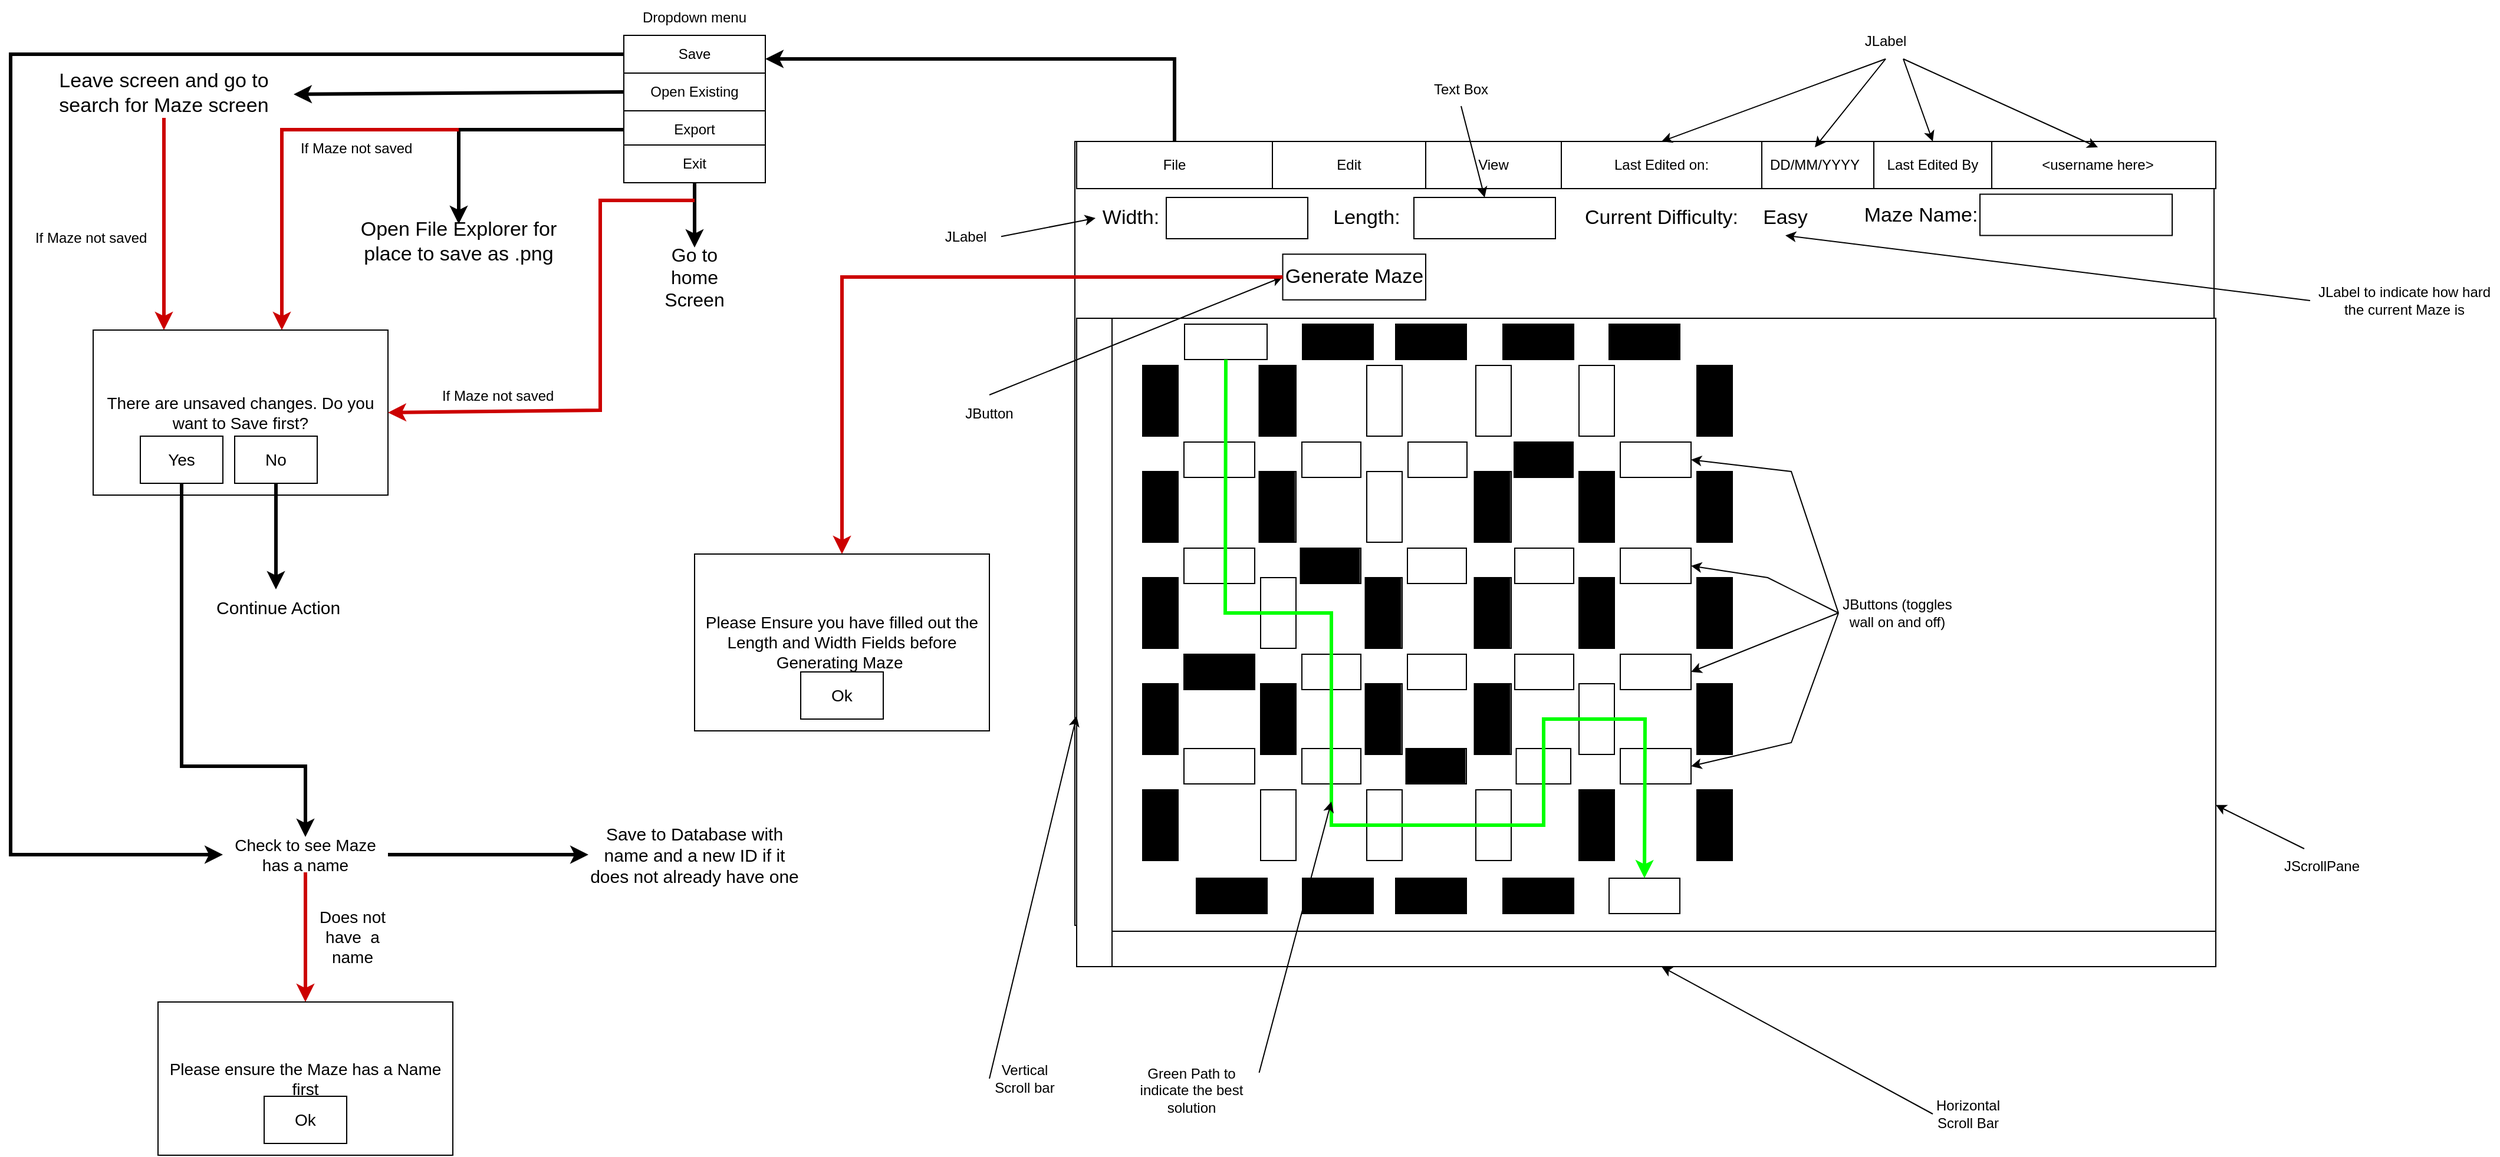<mxfile version="17.4.6" type="device"><diagram id="lL5gtAAGsgnhyDLahL6x" name="Page-1"><mxGraphModel dx="2889" dy="1154" grid="1" gridSize="10" guides="1" tooltips="1" connect="1" arrows="1" fold="1" page="1" pageScale="1" pageWidth="827" pageHeight="1169" math="0" shadow="0"><root><mxCell id="0"/><mxCell id="1" parent="0"/><mxCell id="yVYSDSKPwtt8UJFSdkEd-1" value="" style="rounded=0;whiteSpace=wrap;html=1;" vertex="1" parent="1"><mxGeometry x="122.5" y="150" width="966" height="665" as="geometry"/></mxCell><mxCell id="yVYSDSKPwtt8UJFSdkEd-2" value="" style="rounded=0;whiteSpace=wrap;html=1;" vertex="1" parent="1"><mxGeometry x="124" y="150" width="966" height="40" as="geometry"/></mxCell><mxCell id="yVYSDSKPwtt8UJFSdkEd-3" value="File" style="rounded=0;whiteSpace=wrap;html=1;" vertex="1" parent="1"><mxGeometry x="124" y="150" width="166" height="40" as="geometry"/></mxCell><mxCell id="yVYSDSKPwtt8UJFSdkEd-4" value="Edit" style="rounded=0;whiteSpace=wrap;html=1;" vertex="1" parent="1"><mxGeometry x="290" y="150" width="130" height="40" as="geometry"/></mxCell><mxCell id="yVYSDSKPwtt8UJFSdkEd-6" value="View" style="rounded=0;whiteSpace=wrap;html=1;" vertex="1" parent="1"><mxGeometry x="420" y="150" width="115" height="40" as="geometry"/></mxCell><mxCell id="yVYSDSKPwtt8UJFSdkEd-9" value="" style="rounded=0;whiteSpace=wrap;html=1;" vertex="1" parent="1"><mxGeometry x="150" y="820" width="940" height="30" as="geometry"/></mxCell><mxCell id="yVYSDSKPwtt8UJFSdkEd-17" value="" style="rounded=0;whiteSpace=wrap;html=1;" vertex="1" parent="1"><mxGeometry x="150" y="300" width="940" height="520" as="geometry"/></mxCell><mxCell id="yVYSDSKPwtt8UJFSdkEd-10" value="" style="rounded=0;whiteSpace=wrap;html=1;" vertex="1" parent="1"><mxGeometry x="124" y="300" width="30" height="550" as="geometry"/></mxCell><mxCell id="yVYSDSKPwtt8UJFSdkEd-11" value="" style="endArrow=classic;html=1;rounded=0;exitX=0.25;exitY=0;exitDx=0;exitDy=0;" edge="1" parent="1" source="yVYSDSKPwtt8UJFSdkEd-12"><mxGeometry width="50" height="50" relative="1" as="geometry"><mxPoint x="1170" y="700" as="sourcePoint"/><mxPoint x="1090" y="712.931" as="targetPoint"/></mxGeometry></mxCell><mxCell id="yVYSDSKPwtt8UJFSdkEd-12" value="JScrollPane" style="text;html=1;strokeColor=none;fillColor=none;align=center;verticalAlign=middle;whiteSpace=wrap;rounded=0;" vertex="1" parent="1"><mxGeometry x="1150" y="750" width="60" height="30" as="geometry"/></mxCell><mxCell id="yVYSDSKPwtt8UJFSdkEd-13" value="" style="endArrow=classic;html=1;rounded=0;exitX=0;exitY=0.5;exitDx=0;exitDy=0;" edge="1" parent="1" source="yVYSDSKPwtt8UJFSdkEd-14" target="yVYSDSKPwtt8UJFSdkEd-10"><mxGeometry width="50" height="50" relative="1" as="geometry"><mxPoint x="460" y="120" as="sourcePoint"/><mxPoint x="510" y="70" as="targetPoint"/></mxGeometry></mxCell><mxCell id="yVYSDSKPwtt8UJFSdkEd-14" value="Vertical Scroll bar" style="text;html=1;strokeColor=none;fillColor=none;align=center;verticalAlign=middle;whiteSpace=wrap;rounded=0;" vertex="1" parent="1"><mxGeometry x="50" y="930" width="60" height="30" as="geometry"/></mxCell><mxCell id="yVYSDSKPwtt8UJFSdkEd-15" value="" style="endArrow=classic;html=1;rounded=0;entryX=0.5;entryY=1;entryDx=0;entryDy=0;exitX=0;exitY=0.5;exitDx=0;exitDy=0;" edge="1" parent="1" source="yVYSDSKPwtt8UJFSdkEd-16" target="yVYSDSKPwtt8UJFSdkEd-9"><mxGeometry width="50" height="50" relative="1" as="geometry"><mxPoint x="880" y="990" as="sourcePoint"/><mxPoint x="860" y="950" as="targetPoint"/></mxGeometry></mxCell><mxCell id="yVYSDSKPwtt8UJFSdkEd-16" value="Horizontal Scroll Bar" style="text;html=1;strokeColor=none;fillColor=none;align=center;verticalAlign=middle;whiteSpace=wrap;rounded=0;" vertex="1" parent="1"><mxGeometry x="850" y="960" width="60" height="30" as="geometry"/></mxCell><mxCell id="yVYSDSKPwtt8UJFSdkEd-19" value="&lt;font style=&quot;font-size: 17px&quot;&gt;Width:&lt;/font&gt;" style="text;html=1;strokeColor=none;fillColor=none;align=center;verticalAlign=middle;whiteSpace=wrap;rounded=0;" vertex="1" parent="1"><mxGeometry x="140" y="200" width="60" height="30" as="geometry"/></mxCell><mxCell id="yVYSDSKPwtt8UJFSdkEd-20" value="" style="rounded=0;whiteSpace=wrap;html=1;fontSize=17;" vertex="1" parent="1"><mxGeometry x="200" y="197.5" width="120" height="35" as="geometry"/></mxCell><mxCell id="yVYSDSKPwtt8UJFSdkEd-22" value="&lt;font style=&quot;font-size: 17px&quot;&gt;Length:&lt;/font&gt;" style="text;html=1;strokeColor=none;fillColor=none;align=center;verticalAlign=middle;whiteSpace=wrap;rounded=0;" vertex="1" parent="1"><mxGeometry x="340" y="200" width="60" height="30" as="geometry"/></mxCell><mxCell id="yVYSDSKPwtt8UJFSdkEd-23" value="" style="rounded=0;whiteSpace=wrap;html=1;fontSize=17;" vertex="1" parent="1"><mxGeometry x="410" y="197.5" width="120" height="35" as="geometry"/></mxCell><mxCell id="yVYSDSKPwtt8UJFSdkEd-25" value="&lt;font style=&quot;font-size: 12px&quot;&gt;Text Box&lt;/font&gt;" style="text;html=1;strokeColor=none;fillColor=none;align=center;verticalAlign=middle;whiteSpace=wrap;rounded=0;fontSize=17;" vertex="1" parent="1"><mxGeometry x="420" y="90" width="60" height="30" as="geometry"/></mxCell><mxCell id="yVYSDSKPwtt8UJFSdkEd-26" value="" style="endArrow=classic;html=1;rounded=0;fontSize=12;entryX=0;entryY=0.5;entryDx=0;entryDy=0;exitX=1;exitY=0.5;exitDx=0;exitDy=0;" edge="1" parent="1" source="yVYSDSKPwtt8UJFSdkEd-27" target="yVYSDSKPwtt8UJFSdkEd-19"><mxGeometry width="50" height="50" relative="1" as="geometry"><mxPoint x="90" y="90" as="sourcePoint"/><mxPoint x="90" y="180" as="targetPoint"/></mxGeometry></mxCell><mxCell id="yVYSDSKPwtt8UJFSdkEd-27" value="JLabel" style="text;html=1;strokeColor=none;fillColor=none;align=center;verticalAlign=middle;whiteSpace=wrap;rounded=0;fontSize=12;" vertex="1" parent="1"><mxGeometry y="215.63" width="60" height="30" as="geometry"/></mxCell><mxCell id="yVYSDSKPwtt8UJFSdkEd-29" value="&lt;span style=&quot;font-size: 17px&quot;&gt;Maze Name:&lt;/span&gt;" style="text;html=1;strokeColor=none;fillColor=none;align=center;verticalAlign=middle;whiteSpace=wrap;rounded=0;" vertex="1" parent="1"><mxGeometry x="780" y="197.5" width="120" height="30" as="geometry"/></mxCell><mxCell id="yVYSDSKPwtt8UJFSdkEd-30" value="" style="rounded=0;whiteSpace=wrap;html=1;fontSize=17;" vertex="1" parent="1"><mxGeometry x="890" y="194.75" width="163" height="35" as="geometry"/></mxCell><mxCell id="yVYSDSKPwtt8UJFSdkEd-33" value="Last Edited on:" style="rounded=0;whiteSpace=wrap;html=1;fontSize=12;" vertex="1" parent="1"><mxGeometry x="535" y="150" width="170" height="40" as="geometry"/></mxCell><mxCell id="yVYSDSKPwtt8UJFSdkEd-34" value="" style="endArrow=classic;html=1;rounded=0;fontSize=12;entryX=0.5;entryY=0;entryDx=0;entryDy=0;exitX=0.5;exitY=1;exitDx=0;exitDy=0;" edge="1" parent="1" source="yVYSDSKPwtt8UJFSdkEd-25" target="yVYSDSKPwtt8UJFSdkEd-23"><mxGeometry width="50" height="50" relative="1" as="geometry"><mxPoint x="270" y="100" as="sourcePoint"/><mxPoint x="320" y="50" as="targetPoint"/></mxGeometry></mxCell><mxCell id="yVYSDSKPwtt8UJFSdkEd-36" value="Last Edited By" style="rounded=0;whiteSpace=wrap;html=1;fontSize=12;" vertex="1" parent="1"><mxGeometry x="800" y="150" width="100" height="40" as="geometry"/></mxCell><mxCell id="yVYSDSKPwtt8UJFSdkEd-39" value="DD/MM/YYYY" style="text;html=1;strokeColor=none;fillColor=none;align=center;verticalAlign=middle;whiteSpace=wrap;rounded=0;fontSize=12;" vertex="1" parent="1"><mxGeometry x="720" y="155" width="60" height="30" as="geometry"/></mxCell><mxCell id="yVYSDSKPwtt8UJFSdkEd-40" value="&amp;lt;username here&amp;gt;" style="text;html=1;strokeColor=none;fillColor=none;align=center;verticalAlign=middle;whiteSpace=wrap;rounded=0;fontSize=12;" vertex="1" parent="1"><mxGeometry x="920" y="155" width="140" height="30" as="geometry"/></mxCell><mxCell id="yVYSDSKPwtt8UJFSdkEd-41" value="" style="rounded=0;whiteSpace=wrap;html=1;fontSize=12;fillColor=#000000;" vertex="1" parent="1"><mxGeometry x="180" y="340" width="30" height="60" as="geometry"/></mxCell><mxCell id="yVYSDSKPwtt8UJFSdkEd-42" value="" style="rounded=0;whiteSpace=wrap;html=1;fontSize=12;fillColor=#000000;" vertex="1" parent="1"><mxGeometry x="180" y="430" width="30" height="60" as="geometry"/></mxCell><mxCell id="yVYSDSKPwtt8UJFSdkEd-43" value="" style="rounded=0;whiteSpace=wrap;html=1;fontSize=12;fillColor=#000000;" vertex="1" parent="1"><mxGeometry x="180" y="520" width="30" height="60" as="geometry"/></mxCell><mxCell id="yVYSDSKPwtt8UJFSdkEd-44" value="" style="rounded=0;whiteSpace=wrap;html=1;fontSize=12;fillColor=#000000;" vertex="1" parent="1"><mxGeometry x="180" y="610" width="30" height="60" as="geometry"/></mxCell><mxCell id="yVYSDSKPwtt8UJFSdkEd-45" value="" style="rounded=0;whiteSpace=wrap;html=1;fontSize=12;fillColor=#000000;" vertex="1" parent="1"><mxGeometry x="180" y="700" width="30" height="60" as="geometry"/></mxCell><mxCell id="yVYSDSKPwtt8UJFSdkEd-46" value="" style="rounded=0;whiteSpace=wrap;html=1;fontSize=12;fillColor=#000000;rotation=90;" vertex="1" parent="1"><mxGeometry x="240.5" y="760" width="30" height="60" as="geometry"/></mxCell><mxCell id="yVYSDSKPwtt8UJFSdkEd-47" value="" style="rounded=0;whiteSpace=wrap;html=1;fontSize=12;fillColor=#000000;rotation=90;" vertex="1" parent="1"><mxGeometry x="330.5" y="760" width="30" height="60" as="geometry"/></mxCell><mxCell id="yVYSDSKPwtt8UJFSdkEd-48" value="" style="rounded=0;whiteSpace=wrap;html=1;fontSize=12;fillColor=#000000;rotation=90;" vertex="1" parent="1"><mxGeometry x="409.5" y="760" width="30" height="60" as="geometry"/></mxCell><mxCell id="yVYSDSKPwtt8UJFSdkEd-49" value="" style="rounded=0;whiteSpace=wrap;html=1;fontSize=12;fillColor=#000000;rotation=90;" vertex="1" parent="1"><mxGeometry x="500.5" y="760" width="30" height="60" as="geometry"/></mxCell><mxCell id="yVYSDSKPwtt8UJFSdkEd-50" value="" style="rounded=0;whiteSpace=wrap;html=1;fontSize=12;fillColor=#FFFFFF;rotation=90;" vertex="1" parent="1"><mxGeometry x="590.5" y="760" width="30" height="60" as="geometry"/></mxCell><mxCell id="yVYSDSKPwtt8UJFSdkEd-51" value="" style="rounded=0;whiteSpace=wrap;html=1;fontSize=12;fillColor=#000000;" vertex="1" parent="1"><mxGeometry x="650" y="340" width="30" height="60" as="geometry"/></mxCell><mxCell id="yVYSDSKPwtt8UJFSdkEd-52" value="" style="rounded=0;whiteSpace=wrap;html=1;fontSize=12;fillColor=#000000;" vertex="1" parent="1"><mxGeometry x="650" y="430" width="30" height="60" as="geometry"/></mxCell><mxCell id="yVYSDSKPwtt8UJFSdkEd-53" value="" style="rounded=0;whiteSpace=wrap;html=1;fontSize=12;fillColor=#000000;" vertex="1" parent="1"><mxGeometry x="650" y="520" width="30" height="60" as="geometry"/></mxCell><mxCell id="yVYSDSKPwtt8UJFSdkEd-54" value="" style="rounded=0;whiteSpace=wrap;html=1;fontSize=12;fillColor=#000000;" vertex="1" parent="1"><mxGeometry x="650" y="610" width="30" height="60" as="geometry"/></mxCell><mxCell id="yVYSDSKPwtt8UJFSdkEd-55" value="" style="rounded=0;whiteSpace=wrap;html=1;fontSize=12;fillColor=#000000;" vertex="1" parent="1"><mxGeometry x="650" y="700" width="30" height="60" as="geometry"/></mxCell><mxCell id="yVYSDSKPwtt8UJFSdkEd-56" value="" style="rounded=0;whiteSpace=wrap;html=1;fontSize=12;fillColor=#FFFFFF;rotation=90;" vertex="1" parent="1"><mxGeometry x="235.5" y="285" width="30" height="70" as="geometry"/></mxCell><mxCell id="yVYSDSKPwtt8UJFSdkEd-57" value="" style="rounded=0;whiteSpace=wrap;html=1;fontSize=12;fillColor=#000000;rotation=90;" vertex="1" parent="1"><mxGeometry x="330.5" y="290" width="30" height="60" as="geometry"/></mxCell><mxCell id="yVYSDSKPwtt8UJFSdkEd-58" value="" style="rounded=0;whiteSpace=wrap;html=1;fontSize=12;fillColor=#000000;rotation=90;" vertex="1" parent="1"><mxGeometry x="409.5" y="290" width="30" height="60" as="geometry"/></mxCell><mxCell id="yVYSDSKPwtt8UJFSdkEd-59" value="" style="rounded=0;whiteSpace=wrap;html=1;fontSize=12;fillColor=#000000;rotation=90;" vertex="1" parent="1"><mxGeometry x="500.5" y="290" width="30" height="60" as="geometry"/></mxCell><mxCell id="yVYSDSKPwtt8UJFSdkEd-60" value="" style="rounded=0;whiteSpace=wrap;html=1;fontSize=12;fillColor=#000000;rotation=90;" vertex="1" parent="1"><mxGeometry x="590.5" y="290" width="30" height="60" as="geometry"/></mxCell><mxCell id="yVYSDSKPwtt8UJFSdkEd-61" value="" style="rounded=0;whiteSpace=wrap;html=1;fontSize=12;fillColor=#FFFFFF;rotation=90;" vertex="1" parent="1"><mxGeometry x="230" y="650" width="30" height="60" as="geometry"/></mxCell><mxCell id="yVYSDSKPwtt8UJFSdkEd-62" value="" style="rounded=0;whiteSpace=wrap;html=1;fontSize=12;fillColor=#FFFFFF;rotation=90;" vertex="1" parent="1"><mxGeometry x="325" y="655" width="30" height="50" as="geometry"/></mxCell><mxCell id="yVYSDSKPwtt8UJFSdkEd-63" value="" style="rounded=0;whiteSpace=wrap;html=1;fontSize=12;fillColor=#FFFFFF;rotation=90;" vertex="1" parent="1"><mxGeometry x="414.5" y="655" width="30" height="50" as="geometry"/></mxCell><mxCell id="yVYSDSKPwtt8UJFSdkEd-64" value="" style="rounded=0;whiteSpace=wrap;html=1;fontSize=12;fillColor=#FFFFFF;rotation=90;" vertex="1" parent="1"><mxGeometry x="504.88" y="656.88" width="30" height="46.25" as="geometry"/></mxCell><mxCell id="yVYSDSKPwtt8UJFSdkEd-65" value="" style="rounded=0;whiteSpace=wrap;html=1;fontSize=12;fillColor=#FFFFFF;rotation=90;" vertex="1" parent="1"><mxGeometry x="600" y="650" width="30" height="60" as="geometry"/></mxCell><mxCell id="yVYSDSKPwtt8UJFSdkEd-76" value="" style="rounded=0;whiteSpace=wrap;html=1;fontSize=12;fillColor=#000000;rotation=90;" vertex="1" parent="1"><mxGeometry x="230" y="570" width="30" height="60" as="geometry"/></mxCell><mxCell id="yVYSDSKPwtt8UJFSdkEd-77" value="" style="rounded=0;whiteSpace=wrap;html=1;fontSize=12;fillColor=#FFFFFF;rotation=90;" vertex="1" parent="1"><mxGeometry x="325" y="575" width="30" height="50" as="geometry"/></mxCell><mxCell id="yVYSDSKPwtt8UJFSdkEd-78" value="" style="rounded=0;whiteSpace=wrap;html=1;fontSize=12;fillColor=#FFFFFF;rotation=90;" vertex="1" parent="1"><mxGeometry x="414.5" y="575" width="30" height="50" as="geometry"/></mxCell><mxCell id="yVYSDSKPwtt8UJFSdkEd-79" value="" style="rounded=0;whiteSpace=wrap;html=1;fontSize=12;fillColor=#FFFFFF;rotation=90;" vertex="1" parent="1"><mxGeometry x="505.5" y="575" width="30" height="50" as="geometry"/></mxCell><mxCell id="yVYSDSKPwtt8UJFSdkEd-80" value="" style="rounded=0;whiteSpace=wrap;html=1;fontSize=12;fillColor=#FFFFFF;rotation=90;" vertex="1" parent="1"><mxGeometry x="600" y="570" width="30" height="60" as="geometry"/></mxCell><mxCell id="yVYSDSKPwtt8UJFSdkEd-81" value="" style="rounded=0;whiteSpace=wrap;html=1;fontSize=12;fillColor=#FFFFFF;rotation=90;" vertex="1" parent="1"><mxGeometry x="230" y="480" width="30" height="60" as="geometry"/></mxCell><mxCell id="yVYSDSKPwtt8UJFSdkEd-82" value="" style="rounded=0;whiteSpace=wrap;html=1;fontSize=12;fillColor=#FFFFFF;rotation=90;" vertex="1" parent="1"><mxGeometry x="325" y="485" width="30" height="50" as="geometry"/></mxCell><mxCell id="yVYSDSKPwtt8UJFSdkEd-83" value="" style="rounded=0;whiteSpace=wrap;html=1;fontSize=12;fillColor=#FFFFFF;rotation=90;" vertex="1" parent="1"><mxGeometry x="414.5" y="485" width="30" height="50" as="geometry"/></mxCell><mxCell id="yVYSDSKPwtt8UJFSdkEd-84" value="" style="rounded=0;whiteSpace=wrap;html=1;fontSize=12;fillColor=#FFFFFF;rotation=90;" vertex="1" parent="1"><mxGeometry x="505.5" y="485" width="30" height="50" as="geometry"/></mxCell><mxCell id="yVYSDSKPwtt8UJFSdkEd-85" value="" style="rounded=0;whiteSpace=wrap;html=1;fontSize=12;fillColor=#FFFFFF;rotation=90;" vertex="1" parent="1"><mxGeometry x="600" y="480" width="30" height="60" as="geometry"/></mxCell><mxCell id="yVYSDSKPwtt8UJFSdkEd-86" value="" style="rounded=0;whiteSpace=wrap;html=1;fontSize=12;fillColor=#FFFFFF;rotation=90;" vertex="1" parent="1"><mxGeometry x="230" y="390" width="30" height="60" as="geometry"/></mxCell><mxCell id="yVYSDSKPwtt8UJFSdkEd-87" value="" style="rounded=0;whiteSpace=wrap;html=1;fontSize=12;fillColor=#FFFFFF;rotation=90;" vertex="1" parent="1"><mxGeometry x="325" y="395" width="30" height="50" as="geometry"/></mxCell><mxCell id="yVYSDSKPwtt8UJFSdkEd-88" value="" style="rounded=0;whiteSpace=wrap;html=1;fontSize=12;fillColor=#FFFFFF;rotation=90;" vertex="1" parent="1"><mxGeometry x="415" y="395" width="30" height="50" as="geometry"/></mxCell><mxCell id="yVYSDSKPwtt8UJFSdkEd-89" value="" style="rounded=0;whiteSpace=wrap;html=1;fontSize=12;fillColor=#000000;rotation=90;" vertex="1" parent="1"><mxGeometry x="505" y="395" width="30" height="50" as="geometry"/></mxCell><mxCell id="yVYSDSKPwtt8UJFSdkEd-90" value="" style="rounded=0;whiteSpace=wrap;html=1;fontSize=12;fillColor=#FFFFFF;rotation=90;" vertex="1" parent="1"><mxGeometry x="600" y="390" width="30" height="60" as="geometry"/></mxCell><mxCell id="yVYSDSKPwtt8UJFSdkEd-91" value="" style="rounded=0;whiteSpace=wrap;html=1;fontSize=12;fillColor=#000000;rotation=0;" vertex="1" parent="1"><mxGeometry x="280" y="340" width="30" height="60" as="geometry"/></mxCell><mxCell id="yVYSDSKPwtt8UJFSdkEd-92" value="" style="rounded=0;whiteSpace=wrap;html=1;fontSize=12;fillColor=#FFFFFF;rotation=0;" vertex="1" parent="1"><mxGeometry x="280" y="430" width="30" height="60" as="geometry"/></mxCell><mxCell id="yVYSDSKPwtt8UJFSdkEd-93" value="" style="rounded=0;whiteSpace=wrap;html=1;fontSize=12;fillColor=#FFFFFF;rotation=0;" vertex="1" parent="1"><mxGeometry x="280" y="520" width="30" height="60" as="geometry"/></mxCell><mxCell id="yVYSDSKPwtt8UJFSdkEd-94" value="" style="rounded=0;whiteSpace=wrap;html=1;fontSize=12;fillColor=#000000;rotation=0;" vertex="1" parent="1"><mxGeometry x="280" y="610" width="30" height="60" as="geometry"/></mxCell><mxCell id="yVYSDSKPwtt8UJFSdkEd-95" value="" style="rounded=0;whiteSpace=wrap;html=1;fontSize=12;fillColor=#FFFFFF;rotation=0;" vertex="1" parent="1"><mxGeometry x="280" y="700" width="30" height="60" as="geometry"/></mxCell><mxCell id="yVYSDSKPwtt8UJFSdkEd-96" value="" style="rounded=0;whiteSpace=wrap;html=1;fontSize=12;fillColor=#FFFFFF;rotation=0;" vertex="1" parent="1"><mxGeometry x="370" y="340" width="30" height="60" as="geometry"/></mxCell><mxCell id="yVYSDSKPwtt8UJFSdkEd-97" value="" style="rounded=0;whiteSpace=wrap;html=1;fontSize=12;fillColor=#FFFFFF;rotation=0;" vertex="1" parent="1"><mxGeometry x="370" y="430" width="30" height="60" as="geometry"/></mxCell><mxCell id="yVYSDSKPwtt8UJFSdkEd-98" value="" style="rounded=0;whiteSpace=wrap;html=1;fontSize=12;fillColor=#FFFFFF;rotation=0;" vertex="1" parent="1"><mxGeometry x="370" y="520" width="30" height="60" as="geometry"/></mxCell><mxCell id="yVYSDSKPwtt8UJFSdkEd-99" value="" style="rounded=0;whiteSpace=wrap;html=1;fontSize=12;fillColor=#FFFFFF;rotation=0;" vertex="1" parent="1"><mxGeometry x="370" y="610" width="30" height="60" as="geometry"/></mxCell><mxCell id="yVYSDSKPwtt8UJFSdkEd-100" value="" style="rounded=0;whiteSpace=wrap;html=1;fontSize=12;fillColor=#FFFFFF;rotation=0;" vertex="1" parent="1"><mxGeometry x="370" y="700" width="30" height="60" as="geometry"/></mxCell><mxCell id="yVYSDSKPwtt8UJFSdkEd-101" value="" style="rounded=0;whiteSpace=wrap;html=1;fontSize=12;fillColor=#FFFFFF;rotation=0;" vertex="1" parent="1"><mxGeometry x="462.5" y="340" width="30" height="60" as="geometry"/></mxCell><mxCell id="yVYSDSKPwtt8UJFSdkEd-102" value="" style="rounded=0;whiteSpace=wrap;html=1;fontSize=12;fillColor=#FFFFFF;rotation=0;" vertex="1" parent="1"><mxGeometry x="462.5" y="430" width="30" height="60" as="geometry"/></mxCell><mxCell id="yVYSDSKPwtt8UJFSdkEd-103" value="" style="rounded=0;whiteSpace=wrap;html=1;fontSize=12;fillColor=#FFFFFF;rotation=0;" vertex="1" parent="1"><mxGeometry x="462.5" y="520" width="30" height="60" as="geometry"/></mxCell><mxCell id="yVYSDSKPwtt8UJFSdkEd-104" value="" style="rounded=0;whiteSpace=wrap;html=1;fontSize=12;fillColor=#FFFFFF;rotation=0;" vertex="1" parent="1"><mxGeometry x="462.5" y="610" width="30" height="60" as="geometry"/></mxCell><mxCell id="yVYSDSKPwtt8UJFSdkEd-105" value="" style="rounded=0;whiteSpace=wrap;html=1;fontSize=12;fillColor=#FFFFFF;rotation=0;" vertex="1" parent="1"><mxGeometry x="462.5" y="700" width="30" height="60" as="geometry"/></mxCell><mxCell id="yVYSDSKPwtt8UJFSdkEd-106" value="" style="rounded=0;whiteSpace=wrap;html=1;fontSize=12;fillColor=#FFFFFF;rotation=0;" vertex="1" parent="1"><mxGeometry x="550" y="340" width="30" height="60" as="geometry"/></mxCell><mxCell id="yVYSDSKPwtt8UJFSdkEd-107" value="" style="rounded=0;whiteSpace=wrap;html=1;fontSize=12;fillColor=#000000;rotation=0;" vertex="1" parent="1"><mxGeometry x="550" y="430" width="30" height="60" as="geometry"/></mxCell><mxCell id="yVYSDSKPwtt8UJFSdkEd-108" value="" style="rounded=0;whiteSpace=wrap;html=1;fontSize=12;fillColor=#000000;rotation=0;" vertex="1" parent="1"><mxGeometry x="550" y="520" width="30" height="60" as="geometry"/></mxCell><mxCell id="yVYSDSKPwtt8UJFSdkEd-109" value="" style="rounded=0;whiteSpace=wrap;html=1;fontSize=12;fillColor=#FFFFFF;rotation=0;" vertex="1" parent="1"><mxGeometry x="550" y="610" width="30" height="60" as="geometry"/></mxCell><mxCell id="yVYSDSKPwtt8UJFSdkEd-110" value="" style="rounded=0;whiteSpace=wrap;html=1;fontSize=12;fillColor=#000000;rotation=0;" vertex="1" parent="1"><mxGeometry x="550" y="700" width="30" height="60" as="geometry"/></mxCell><mxCell id="yVYSDSKPwtt8UJFSdkEd-111" value="&lt;font style=&quot;font-size: 17px&quot;&gt;Generate Maze&lt;/font&gt;" style="rounded=0;whiteSpace=wrap;html=1;fontSize=12;fillColor=#FFFFFF;" vertex="1" parent="1"><mxGeometry x="298.75" y="245.63" width="121.25" height="38.75" as="geometry"/></mxCell><mxCell id="yVYSDSKPwtt8UJFSdkEd-112" value="" style="endArrow=classic;html=1;rounded=0;fontSize=17;entryX=0;entryY=0.5;entryDx=0;entryDy=0;exitX=0.5;exitY=0;exitDx=0;exitDy=0;" edge="1" parent="1" source="yVYSDSKPwtt8UJFSdkEd-113" target="yVYSDSKPwtt8UJFSdkEd-111"><mxGeometry width="50" height="50" relative="1" as="geometry"><mxPoint x="540" y="100" as="sourcePoint"/><mxPoint x="640" y="30" as="targetPoint"/></mxGeometry></mxCell><mxCell id="yVYSDSKPwtt8UJFSdkEd-113" value="&lt;font style=&quot;font-size: 12px&quot;&gt;JButton&lt;/font&gt;" style="text;html=1;strokeColor=none;fillColor=none;align=center;verticalAlign=middle;whiteSpace=wrap;rounded=0;fontSize=17;" vertex="1" parent="1"><mxGeometry x="20" y="365" width="60" height="30" as="geometry"/></mxCell><mxCell id="yVYSDSKPwtt8UJFSdkEd-115" value="" style="endArrow=classic;html=1;rounded=0;fontSize=12;entryX=0.5;entryY=0;entryDx=0;entryDy=0;exitX=0.5;exitY=1;exitDx=0;exitDy=0;" edge="1" parent="1" source="yVYSDSKPwtt8UJFSdkEd-116" target="yVYSDSKPwtt8UJFSdkEd-33"><mxGeometry width="50" height="50" relative="1" as="geometry"><mxPoint x="690" y="80" as="sourcePoint"/><mxPoint x="740" y="70" as="targetPoint"/></mxGeometry></mxCell><mxCell id="yVYSDSKPwtt8UJFSdkEd-116" value="JLabel" style="text;html=1;strokeColor=none;fillColor=none;align=center;verticalAlign=middle;whiteSpace=wrap;rounded=0;fontSize=12;" vertex="1" parent="1"><mxGeometry x="780" y="50" width="60" height="30" as="geometry"/></mxCell><mxCell id="yVYSDSKPwtt8UJFSdkEd-117" value="" style="endArrow=classic;html=1;rounded=0;fontSize=12;exitX=0.5;exitY=1;exitDx=0;exitDy=0;entryX=0.5;entryY=0;entryDx=0;entryDy=0;" edge="1" parent="1" source="yVYSDSKPwtt8UJFSdkEd-116" target="yVYSDSKPwtt8UJFSdkEd-39"><mxGeometry width="50" height="50" relative="1" as="geometry"><mxPoint x="780" y="100" as="sourcePoint"/><mxPoint x="830" y="50" as="targetPoint"/></mxGeometry></mxCell><mxCell id="yVYSDSKPwtt8UJFSdkEd-118" value="" style="endArrow=classic;html=1;rounded=0;fontSize=12;exitX=0.75;exitY=1;exitDx=0;exitDy=0;entryX=0.5;entryY=0;entryDx=0;entryDy=0;" edge="1" parent="1" source="yVYSDSKPwtt8UJFSdkEd-116" target="yVYSDSKPwtt8UJFSdkEd-36"><mxGeometry width="50" height="50" relative="1" as="geometry"><mxPoint x="740" y="60" as="sourcePoint"/><mxPoint x="850" y="70" as="targetPoint"/></mxGeometry></mxCell><mxCell id="yVYSDSKPwtt8UJFSdkEd-119" value="" style="endArrow=classic;html=1;rounded=0;fontSize=12;exitX=0.75;exitY=1;exitDx=0;exitDy=0;entryX=0.5;entryY=0;entryDx=0;entryDy=0;" edge="1" parent="1" source="yVYSDSKPwtt8UJFSdkEd-116" target="yVYSDSKPwtt8UJFSdkEd-40"><mxGeometry width="50" height="50" relative="1" as="geometry"><mxPoint x="920" y="130" as="sourcePoint"/><mxPoint x="970" y="80" as="targetPoint"/></mxGeometry></mxCell><mxCell id="yVYSDSKPwtt8UJFSdkEd-120" value="JButtons (toggles wall on and off)" style="text;html=1;strokeColor=none;fillColor=none;align=center;verticalAlign=middle;whiteSpace=wrap;rounded=0;fontSize=12;" vertex="1" parent="1"><mxGeometry x="770" y="535" width="100" height="30" as="geometry"/></mxCell><mxCell id="yVYSDSKPwtt8UJFSdkEd-121" value="" style="endArrow=classic;html=1;rounded=0;fontSize=12;entryX=0.5;entryY=0;entryDx=0;entryDy=0;exitX=0;exitY=0.5;exitDx=0;exitDy=0;" edge="1" parent="1" source="yVYSDSKPwtt8UJFSdkEd-120" target="yVYSDSKPwtt8UJFSdkEd-90"><mxGeometry width="50" height="50" relative="1" as="geometry"><mxPoint x="700" y="460" as="sourcePoint"/><mxPoint x="750" y="410" as="targetPoint"/><Array as="points"><mxPoint x="730" y="430"/></Array></mxGeometry></mxCell><mxCell id="yVYSDSKPwtt8UJFSdkEd-122" value="" style="endArrow=classic;html=1;rounded=0;fontSize=12;entryX=0.5;entryY=0;entryDx=0;entryDy=0;exitX=0;exitY=0.5;exitDx=0;exitDy=0;" edge="1" parent="1" source="yVYSDSKPwtt8UJFSdkEd-120" target="yVYSDSKPwtt8UJFSdkEd-85"><mxGeometry width="50" height="50" relative="1" as="geometry"><mxPoint x="830" y="700" as="sourcePoint"/><mxPoint x="880" y="650" as="targetPoint"/><Array as="points"><mxPoint x="710" y="520"/></Array></mxGeometry></mxCell><mxCell id="yVYSDSKPwtt8UJFSdkEd-123" value="" style="endArrow=classic;html=1;rounded=0;fontSize=12;entryX=0.5;entryY=0;entryDx=0;entryDy=0;exitX=0;exitY=0.5;exitDx=0;exitDy=0;" edge="1" parent="1" source="yVYSDSKPwtt8UJFSdkEd-120" target="yVYSDSKPwtt8UJFSdkEd-80"><mxGeometry width="50" height="50" relative="1" as="geometry"><mxPoint x="750" y="690" as="sourcePoint"/><mxPoint x="800" y="640" as="targetPoint"/></mxGeometry></mxCell><mxCell id="yVYSDSKPwtt8UJFSdkEd-124" value="" style="endArrow=classic;html=1;rounded=0;fontSize=12;entryX=0.5;entryY=0;entryDx=0;entryDy=0;exitX=0;exitY=0.5;exitDx=0;exitDy=0;" edge="1" parent="1" source="yVYSDSKPwtt8UJFSdkEd-120" target="yVYSDSKPwtt8UJFSdkEd-65"><mxGeometry width="50" height="50" relative="1" as="geometry"><mxPoint x="790" y="730" as="sourcePoint"/><mxPoint x="840" y="680" as="targetPoint"/><Array as="points"><mxPoint x="730" y="660"/></Array></mxGeometry></mxCell><mxCell id="yVYSDSKPwtt8UJFSdkEd-125" value="" style="rounded=0;whiteSpace=wrap;html=1;fontSize=12;fillColor=#000000;rotation=0;" vertex="1" parent="1"><mxGeometry x="278.75" y="340" width="30" height="60" as="geometry"/></mxCell><mxCell id="yVYSDSKPwtt8UJFSdkEd-126" value="" style="rounded=0;whiteSpace=wrap;html=1;fontSize=12;fillColor=#000000;rotation=0;" vertex="1" parent="1"><mxGeometry x="278.75" y="430" width="30" height="60" as="geometry"/></mxCell><mxCell id="yVYSDSKPwtt8UJFSdkEd-127" value="" style="rounded=0;whiteSpace=wrap;html=1;fontSize=12;fillColor=#000000;rotation=90;" vertex="1" parent="1"><mxGeometry x="323.75" y="485" width="30" height="50" as="geometry"/></mxCell><mxCell id="yVYSDSKPwtt8UJFSdkEd-128" value="" style="rounded=0;whiteSpace=wrap;html=1;fontSize=12;fillColor=#000000;rotation=0;" vertex="1" parent="1"><mxGeometry x="368.75" y="520" width="30" height="60" as="geometry"/></mxCell><mxCell id="yVYSDSKPwtt8UJFSdkEd-129" value="" style="rounded=0;whiteSpace=wrap;html=1;fontSize=12;fillColor=#000000;rotation=0;" vertex="1" parent="1"><mxGeometry x="368.75" y="610" width="30" height="60" as="geometry"/></mxCell><mxCell id="yVYSDSKPwtt8UJFSdkEd-130" value="" style="rounded=0;whiteSpace=wrap;html=1;fontSize=12;fillColor=#000000;rotation=90;" vertex="1" parent="1"><mxGeometry x="413.25" y="655" width="30" height="50" as="geometry"/></mxCell><mxCell id="yVYSDSKPwtt8UJFSdkEd-131" value="" style="rounded=0;whiteSpace=wrap;html=1;fontSize=12;fillColor=#000000;rotation=0;" vertex="1" parent="1"><mxGeometry x="461.25" y="610" width="30" height="60" as="geometry"/></mxCell><mxCell id="yVYSDSKPwtt8UJFSdkEd-132" value="" style="rounded=0;whiteSpace=wrap;html=1;fontSize=12;fillColor=#000000;rotation=0;" vertex="1" parent="1"><mxGeometry x="461.25" y="520" width="30" height="60" as="geometry"/></mxCell><mxCell id="yVYSDSKPwtt8UJFSdkEd-133" value="" style="rounded=0;whiteSpace=wrap;html=1;fontSize=12;fillColor=#000000;rotation=0;" vertex="1" parent="1"><mxGeometry x="461.25" y="430" width="30" height="60" as="geometry"/></mxCell><mxCell id="yVYSDSKPwtt8UJFSdkEd-134" value="" style="endArrow=classic;html=1;rounded=0;fontSize=12;strokeColor=#00FF00;strokeWidth=3;exitX=1;exitY=0.5;exitDx=0;exitDy=0;entryX=0;entryY=0.5;entryDx=0;entryDy=0;" edge="1" parent="1" source="yVYSDSKPwtt8UJFSdkEd-56" target="yVYSDSKPwtt8UJFSdkEd-50"><mxGeometry width="50" height="50" relative="1" as="geometry"><mxPoint x="440" y="950" as="sourcePoint"/><mxPoint x="490" y="900" as="targetPoint"/><Array as="points"><mxPoint x="250" y="550"/><mxPoint x="340" y="550"/><mxPoint x="340" y="730"/><mxPoint x="520" y="730"/><mxPoint x="520" y="640"/><mxPoint x="606" y="640"/></Array></mxGeometry></mxCell><mxCell id="yVYSDSKPwtt8UJFSdkEd-140" value="Current Difficulty:" style="text;html=1;strokeColor=none;fillColor=none;align=center;verticalAlign=middle;whiteSpace=wrap;rounded=0;fontSize=17;" vertex="1" parent="1"><mxGeometry x="545" y="199.75" width="150" height="30" as="geometry"/></mxCell><mxCell id="yVYSDSKPwtt8UJFSdkEd-141" value="Easy" style="text;html=1;strokeColor=none;fillColor=none;align=center;verticalAlign=middle;whiteSpace=wrap;rounded=0;fontSize=17;" vertex="1" parent="1"><mxGeometry x="695" y="199.75" width="60" height="30" as="geometry"/></mxCell><mxCell id="yVYSDSKPwtt8UJFSdkEd-142" value="" style="endArrow=classic;html=1;rounded=0;fontSize=17;strokeColor=#000000;strokeWidth=1;entryX=0.5;entryY=1;entryDx=0;entryDy=0;exitX=0;exitY=0.5;exitDx=0;exitDy=0;" edge="1" parent="1" source="yVYSDSKPwtt8UJFSdkEd-144" target="yVYSDSKPwtt8UJFSdkEd-141"><mxGeometry width="50" height="50" relative="1" as="geometry"><mxPoint x="1240" y="280" as="sourcePoint"/><mxPoint x="715" y="230" as="targetPoint"/></mxGeometry></mxCell><mxCell id="yVYSDSKPwtt8UJFSdkEd-144" value="JLabel to indicate how hard the current Maze is" style="text;html=1;strokeColor=none;fillColor=none;align=center;verticalAlign=middle;whiteSpace=wrap;rounded=0;fontSize=12;" vertex="1" parent="1"><mxGeometry x="1170" y="270" width="160" height="30" as="geometry"/></mxCell><mxCell id="yVYSDSKPwtt8UJFSdkEd-145" value="" style="endArrow=classic;html=1;rounded=0;fontSize=12;strokeColor=#000000;strokeWidth=1;exitX=1;exitY=0;exitDx=0;exitDy=0;" edge="1" parent="1" source="yVYSDSKPwtt8UJFSdkEd-146"><mxGeometry width="50" height="50" relative="1" as="geometry"><mxPoint x="220" y="940" as="sourcePoint"/><mxPoint x="340" y="710" as="targetPoint"/></mxGeometry></mxCell><mxCell id="yVYSDSKPwtt8UJFSdkEd-146" value="Green Path to indicate the best solution" style="text;html=1;strokeColor=none;fillColor=none;align=center;verticalAlign=middle;whiteSpace=wrap;rounded=0;fontSize=12;" vertex="1" parent="1"><mxGeometry x="163.75" y="940" width="115" height="30" as="geometry"/></mxCell><mxCell id="yVYSDSKPwtt8UJFSdkEd-147" value="" style="endArrow=classic;html=1;rounded=0;fontSize=12;strokeColor=#000000;strokeWidth=3;exitX=0.5;exitY=0;exitDx=0;exitDy=0;" edge="1" parent="1" source="yVYSDSKPwtt8UJFSdkEd-3"><mxGeometry width="50" height="50" relative="1" as="geometry"><mxPoint x="200" y="120" as="sourcePoint"/><mxPoint x="-140" y="80" as="targetPoint"/><Array as="points"><mxPoint x="207" y="80"/></Array></mxGeometry></mxCell><mxCell id="yVYSDSKPwtt8UJFSdkEd-148" value="" style="rounded=0;whiteSpace=wrap;html=1;fontSize=12;fillColor=#FFFFFF;" vertex="1" parent="1"><mxGeometry x="-260" y="60" width="120" height="120" as="geometry"/></mxCell><mxCell id="yVYSDSKPwtt8UJFSdkEd-149" value="Dropdown menu" style="text;html=1;strokeColor=none;fillColor=none;align=center;verticalAlign=middle;whiteSpace=wrap;rounded=0;fontSize=12;" vertex="1" parent="1"><mxGeometry x="-255" y="30" width="110" height="30" as="geometry"/></mxCell><mxCell id="yVYSDSKPwtt8UJFSdkEd-150" value="Save" style="rounded=0;whiteSpace=wrap;html=1;fontSize=12;fillColor=#FFFFFF;" vertex="1" parent="1"><mxGeometry x="-260" y="60" width="120" height="32" as="geometry"/></mxCell><mxCell id="yVYSDSKPwtt8UJFSdkEd-151" value="Export" style="rounded=0;whiteSpace=wrap;html=1;fontSize=12;fillColor=#FFFFFF;" vertex="1" parent="1"><mxGeometry x="-260" y="124" width="120" height="32" as="geometry"/></mxCell><mxCell id="yVYSDSKPwtt8UJFSdkEd-152" value="Exit" style="rounded=0;whiteSpace=wrap;html=1;fontSize=12;fillColor=#FFFFFF;" vertex="1" parent="1"><mxGeometry x="-260" y="153" width="120" height="32" as="geometry"/></mxCell><mxCell id="yVYSDSKPwtt8UJFSdkEd-154" value="Open Existing" style="rounded=0;whiteSpace=wrap;html=1;fontSize=12;fillColor=#FFFFFF;" vertex="1" parent="1"><mxGeometry x="-260" y="92" width="120" height="32" as="geometry"/></mxCell><mxCell id="yVYSDSKPwtt8UJFSdkEd-155" value="" style="endArrow=classic;html=1;rounded=0;fontSize=12;strokeColor=#000000;strokeWidth=3;exitX=0;exitY=0.5;exitDx=0;exitDy=0;entryX=0;entryY=0.5;entryDx=0;entryDy=0;" edge="1" parent="1" source="yVYSDSKPwtt8UJFSdkEd-150" target="yVYSDSKPwtt8UJFSdkEd-175"><mxGeometry width="50" height="50" relative="1" as="geometry"><mxPoint x="-220" y="300" as="sourcePoint"/><mxPoint x="-540" y="76" as="targetPoint"/><Array as="points"><mxPoint x="-780" y="76"/><mxPoint x="-780" y="755"/></Array></mxGeometry></mxCell><mxCell id="yVYSDSKPwtt8UJFSdkEd-158" value="" style="endArrow=classic;html=1;rounded=0;fontSize=12;strokeColor=#000000;strokeWidth=3;exitX=0;exitY=0.5;exitDx=0;exitDy=0;" edge="1" parent="1" source="yVYSDSKPwtt8UJFSdkEd-154"><mxGeometry width="50" height="50" relative="1" as="geometry"><mxPoint x="-160" y="310" as="sourcePoint"/><mxPoint x="-540" y="110" as="targetPoint"/></mxGeometry></mxCell><mxCell id="yVYSDSKPwtt8UJFSdkEd-159" value="&lt;font style=&quot;font-size: 17px&quot;&gt;Leave screen and go to search for Maze screen&lt;/font&gt;" style="text;html=1;strokeColor=none;fillColor=none;align=center;verticalAlign=middle;whiteSpace=wrap;rounded=0;fontSize=12;" vertex="1" parent="1"><mxGeometry x="-760" y="94" width="220" height="30" as="geometry"/></mxCell><mxCell id="yVYSDSKPwtt8UJFSdkEd-160" value="" style="endArrow=classic;html=1;rounded=0;fontSize=12;strokeColor=#000000;strokeWidth=3;exitX=0;exitY=0.5;exitDx=0;exitDy=0;" edge="1" parent="1" source="yVYSDSKPwtt8UJFSdkEd-151"><mxGeometry width="50" height="50" relative="1" as="geometry"><mxPoint x="-320" y="320" as="sourcePoint"/><mxPoint x="-400" y="220" as="targetPoint"/><Array as="points"><mxPoint x="-400" y="140"/></Array></mxGeometry></mxCell><mxCell id="yVYSDSKPwtt8UJFSdkEd-161" value="" style="endArrow=classic;html=1;rounded=0;fontSize=12;strokeColor=#000000;strokeWidth=3;exitX=0.5;exitY=1;exitDx=0;exitDy=0;" edge="1" parent="1" source="yVYSDSKPwtt8UJFSdkEd-152"><mxGeometry width="50" height="50" relative="1" as="geometry"><mxPoint x="-240" y="280" as="sourcePoint"/><mxPoint x="-200" y="240" as="targetPoint"/></mxGeometry></mxCell><mxCell id="yVYSDSKPwtt8UJFSdkEd-162" value="&lt;font style=&quot;font-size: 16px&quot;&gt;Go to home Screen&lt;/font&gt;" style="text;html=1;strokeColor=none;fillColor=none;align=center;verticalAlign=middle;whiteSpace=wrap;rounded=0;fontSize=12;" vertex="1" parent="1"><mxGeometry x="-230" y="250" width="60" height="30" as="geometry"/></mxCell><mxCell id="yVYSDSKPwtt8UJFSdkEd-163" value="Open File Explorer for place to save as .png" style="text;html=1;strokeColor=none;fillColor=none;align=center;verticalAlign=middle;whiteSpace=wrap;rounded=0;fontSize=17;" vertex="1" parent="1"><mxGeometry x="-490" y="220" width="180" height="30" as="geometry"/></mxCell><mxCell id="yVYSDSKPwtt8UJFSdkEd-164" value="" style="endArrow=classic;html=1;rounded=0;fontSize=17;strokeColor=#CC0000;strokeWidth=3;" edge="1" parent="1"><mxGeometry width="50" height="50" relative="1" as="geometry"><mxPoint x="-650" y="130" as="sourcePoint"/><mxPoint x="-650" y="310" as="targetPoint"/></mxGeometry></mxCell><mxCell id="yVYSDSKPwtt8UJFSdkEd-165" value="&lt;font style=&quot;font-size: 12px&quot;&gt;If Maze not saved&amp;nbsp;&lt;/font&gt;" style="text;html=1;strokeColor=none;fillColor=none;align=center;verticalAlign=middle;whiteSpace=wrap;rounded=0;fontSize=17;rotation=0;" vertex="1" parent="1"><mxGeometry x="-770" y="215.63" width="120" height="30" as="geometry"/></mxCell><mxCell id="yVYSDSKPwtt8UJFSdkEd-166" value="" style="endArrow=classic;html=1;rounded=0;fontSize=12;strokeColor=#CC0000;strokeWidth=3;" edge="1" parent="1"><mxGeometry width="50" height="50" relative="1" as="geometry"><mxPoint x="-400" y="140" as="sourcePoint"/><mxPoint x="-550" y="310" as="targetPoint"/><Array as="points"><mxPoint x="-550" y="140"/></Array></mxGeometry></mxCell><mxCell id="yVYSDSKPwtt8UJFSdkEd-167" value="&lt;font style=&quot;font-size: 12px&quot;&gt;If Maze not saved&amp;nbsp;&lt;/font&gt;" style="text;html=1;strokeColor=none;fillColor=none;align=center;verticalAlign=middle;whiteSpace=wrap;rounded=0;fontSize=17;rotation=0;" vertex="1" parent="1"><mxGeometry x="-540" y="140" width="110" height="30" as="geometry"/></mxCell><mxCell id="yVYSDSKPwtt8UJFSdkEd-169" value="&lt;font style=&quot;font-size: 14px&quot;&gt;There are unsaved changes. Do you want to Save first?&lt;/font&gt;" style="rounded=0;whiteSpace=wrap;html=1;fontSize=12;fillColor=#FFFFFF;" vertex="1" parent="1"><mxGeometry x="-710" y="310" width="250" height="140" as="geometry"/></mxCell><mxCell id="yVYSDSKPwtt8UJFSdkEd-171" value="Yes" style="rounded=0;whiteSpace=wrap;html=1;fontSize=14;fillColor=#FFFFFF;" vertex="1" parent="1"><mxGeometry x="-670" y="400" width="70" height="40" as="geometry"/></mxCell><mxCell id="yVYSDSKPwtt8UJFSdkEd-172" value="No" style="rounded=0;whiteSpace=wrap;html=1;fontSize=14;fillColor=#FFFFFF;" vertex="1" parent="1"><mxGeometry x="-590" y="400" width="70" height="40" as="geometry"/></mxCell><mxCell id="yVYSDSKPwtt8UJFSdkEd-173" value="" style="endArrow=classic;html=1;rounded=0;fontSize=12;strokeColor=#000000;strokeWidth=3;exitX=0.5;exitY=1;exitDx=0;exitDy=0;entryX=0.5;entryY=0;entryDx=0;entryDy=0;" edge="1" parent="1" source="yVYSDSKPwtt8UJFSdkEd-171" target="yVYSDSKPwtt8UJFSdkEd-175"><mxGeometry width="50" height="50" relative="1" as="geometry"><mxPoint x="-380" y="549.5" as="sourcePoint"/><mxPoint x="-635" y="530" as="targetPoint"/><Array as="points"><mxPoint x="-635" y="680"/><mxPoint x="-530" y="680"/></Array></mxGeometry></mxCell><mxCell id="yVYSDSKPwtt8UJFSdkEd-174" value="" style="endArrow=classic;html=1;rounded=0;fontSize=14;strokeColor=#000000;strokeWidth=3;exitX=0.5;exitY=1;exitDx=0;exitDy=0;entryX=0.5;entryY=0;entryDx=0;entryDy=0;" edge="1" parent="1" source="yVYSDSKPwtt8UJFSdkEd-172" target="yVYSDSKPwtt8UJFSdkEd-176"><mxGeometry width="50" height="50" relative="1" as="geometry"><mxPoint x="-430" y="530" as="sourcePoint"/><mxPoint x="-555" y="530" as="targetPoint"/></mxGeometry></mxCell><mxCell id="yVYSDSKPwtt8UJFSdkEd-175" value="&lt;span style=&quot;font-size: 14px&quot;&gt;Check to see Maze has a name&lt;/span&gt;" style="text;html=1;strokeColor=none;fillColor=none;align=center;verticalAlign=middle;whiteSpace=wrap;rounded=0;fontSize=12;" vertex="1" parent="1"><mxGeometry x="-600" y="740" width="140" height="30" as="geometry"/></mxCell><mxCell id="yVYSDSKPwtt8UJFSdkEd-176" value="&lt;font style=&quot;font-size: 15px&quot;&gt;&amp;nbsp;Continue Action&lt;/font&gt;" style="text;html=1;strokeColor=none;fillColor=none;align=center;verticalAlign=middle;whiteSpace=wrap;rounded=0;fontSize=12;" vertex="1" parent="1"><mxGeometry x="-615" y="530" width="120" height="30" as="geometry"/></mxCell><mxCell id="yVYSDSKPwtt8UJFSdkEd-177" value="" style="endArrow=classic;html=1;rounded=0;fontSize=14;strokeColor=#CC0000;strokeWidth=3;entryX=1;entryY=0.5;entryDx=0;entryDy=0;" edge="1" parent="1" target="yVYSDSKPwtt8UJFSdkEd-169"><mxGeometry width="50" height="50" relative="1" as="geometry"><mxPoint x="-200" y="200" as="sourcePoint"/><mxPoint x="-290" y="260" as="targetPoint"/><Array as="points"><mxPoint x="-280" y="200"/><mxPoint x="-280" y="378"/></Array></mxGeometry></mxCell><mxCell id="yVYSDSKPwtt8UJFSdkEd-178" value="&lt;font style=&quot;font-size: 12px&quot;&gt;If Maze not saved&amp;nbsp;&lt;/font&gt;" style="text;html=1;strokeColor=none;fillColor=none;align=center;verticalAlign=middle;whiteSpace=wrap;rounded=0;fontSize=17;rotation=0;" vertex="1" parent="1"><mxGeometry x="-420" y="350" width="110" height="30" as="geometry"/></mxCell><mxCell id="yVYSDSKPwtt8UJFSdkEd-179" value="" style="endArrow=classic;html=1;rounded=0;fontSize=14;strokeColor=#CC0000;strokeWidth=3;exitX=0;exitY=0.5;exitDx=0;exitDy=0;entryX=0.5;entryY=0;entryDx=0;entryDy=0;" edge="1" parent="1" source="yVYSDSKPwtt8UJFSdkEd-111" target="yVYSDSKPwtt8UJFSdkEd-181"><mxGeometry width="50" height="50" relative="1" as="geometry"><mxPoint y="540" as="sourcePoint"/><mxPoint x="-60" y="490" as="targetPoint"/><Array as="points"><mxPoint x="10" y="265"/><mxPoint x="-75" y="265"/></Array></mxGeometry></mxCell><mxCell id="yVYSDSKPwtt8UJFSdkEd-181" value="&lt;font style=&quot;font-size: 14px&quot;&gt;Please Ensure you have filled out the Length and Width Fields before Generating Maze&amp;nbsp;&lt;/font&gt;" style="rounded=0;whiteSpace=wrap;html=1;fontSize=12;fillColor=#FFFFFF;" vertex="1" parent="1"><mxGeometry x="-200" y="500" width="250" height="150" as="geometry"/></mxCell><mxCell id="yVYSDSKPwtt8UJFSdkEd-182" value="" style="endArrow=classic;html=1;rounded=0;fontSize=14;strokeColor=#CC0000;strokeWidth=3;exitX=0.5;exitY=1;exitDx=0;exitDy=0;entryX=0.5;entryY=0;entryDx=0;entryDy=0;" edge="1" parent="1" source="yVYSDSKPwtt8UJFSdkEd-175" target="yVYSDSKPwtt8UJFSdkEd-185"><mxGeometry width="50" height="50" relative="1" as="geometry"><mxPoint x="-550" y="900" as="sourcePoint"/><mxPoint x="-530" y="880" as="targetPoint"/></mxGeometry></mxCell><mxCell id="yVYSDSKPwtt8UJFSdkEd-184" value="Ok" style="rounded=0;whiteSpace=wrap;html=1;fontSize=14;fillColor=#FFFFFF;" vertex="1" parent="1"><mxGeometry x="-110" y="600" width="70" height="40" as="geometry"/></mxCell><mxCell id="yVYSDSKPwtt8UJFSdkEd-185" value="&lt;font style=&quot;font-size: 14px&quot;&gt;Please ensure the Maze has a Name first&lt;/font&gt;" style="rounded=0;whiteSpace=wrap;html=1;fontSize=12;fillColor=#FFFFFF;" vertex="1" parent="1"><mxGeometry x="-655" y="880" width="250" height="130" as="geometry"/></mxCell><mxCell id="yVYSDSKPwtt8UJFSdkEd-186" value="Ok" style="rounded=0;whiteSpace=wrap;html=1;fontSize=14;fillColor=#FFFFFF;" vertex="1" parent="1"><mxGeometry x="-565" y="960" width="70" height="40" as="geometry"/></mxCell><mxCell id="yVYSDSKPwtt8UJFSdkEd-187" value="" style="endArrow=classic;html=1;rounded=0;fontSize=14;strokeColor=#000000;strokeWidth=3;exitX=1;exitY=0.5;exitDx=0;exitDy=0;entryX=0;entryY=0.5;entryDx=0;entryDy=0;" edge="1" parent="1" source="yVYSDSKPwtt8UJFSdkEd-175" target="yVYSDSKPwtt8UJFSdkEd-189"><mxGeometry width="50" height="50" relative="1" as="geometry"><mxPoint x="-370" y="760" as="sourcePoint"/><mxPoint x="-310" y="755" as="targetPoint"/></mxGeometry></mxCell><mxCell id="yVYSDSKPwtt8UJFSdkEd-188" value="Does not have&amp;nbsp; a name" style="text;html=1;strokeColor=none;fillColor=none;align=center;verticalAlign=middle;whiteSpace=wrap;rounded=0;fontSize=14;" vertex="1" parent="1"><mxGeometry x="-520" y="810" width="60" height="30" as="geometry"/></mxCell><mxCell id="yVYSDSKPwtt8UJFSdkEd-189" value="&lt;font style=&quot;font-size: 15px&quot;&gt;Save to Database with name and a new ID if it does not already have one&lt;/font&gt;" style="text;html=1;strokeColor=none;fillColor=none;align=center;verticalAlign=middle;whiteSpace=wrap;rounded=0;fontSize=12;" vertex="1" parent="1"><mxGeometry x="-290" y="740" width="180" height="30" as="geometry"/></mxCell></root></mxGraphModel></diagram></mxfile>
